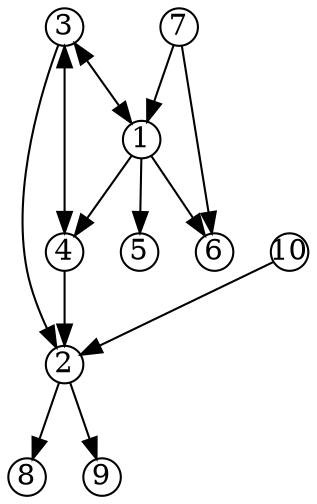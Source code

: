 // compile with graphviz as:
// neato -Tpng toygraph.dot > toygraph.png

digraph G {

	//page="8.5,11!"
	//size="7.5,10!"
	//ratio="fill"
	Node [fixedsize=true,width=0.25,height=0.25]//,style=filled,fontsize=10]

	Node1 [shape=circle,label="1"]
	Node2 [shape=circle,label="2"]
	Node3 [shape=circle,label="3"]
	Node4 [shape=circle,label="4"]
	Node5 [shape=circle,label="5"]
	Node6 [shape=circle,label="6"]
	Node7 [shape=circle,label="7"]
	Node8 [shape=circle,label="8"]
	Node9 [shape=circle,label="9"]
	Node10 [shape=circle,label="10"]


	Node1->Node4
	Node1->Node5
	Node1->Node6
	Node7->Node6
	Node7->Node1
	Node3->Node1 [dir=both]
	Node4->Node2
	Node3->Node2
	Node2->Node8
	Node10->Node2
	Node2->Node9
	Node3->Node4 [dir=both]
}
